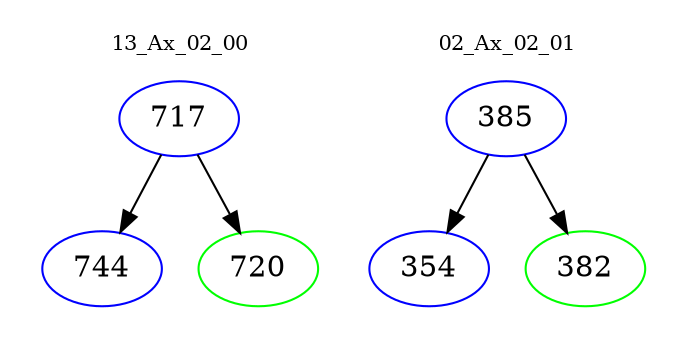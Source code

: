 digraph{
subgraph cluster_0 {
color = white
label = "13_Ax_02_00";
fontsize=10;
T0_717 [label="717", color="blue"]
T0_717 -> T0_744 [color="black"]
T0_744 [label="744", color="blue"]
T0_717 -> T0_720 [color="black"]
T0_720 [label="720", color="green"]
}
subgraph cluster_1 {
color = white
label = "02_Ax_02_01";
fontsize=10;
T1_385 [label="385", color="blue"]
T1_385 -> T1_354 [color="black"]
T1_354 [label="354", color="blue"]
T1_385 -> T1_382 [color="black"]
T1_382 [label="382", color="green"]
}
}
